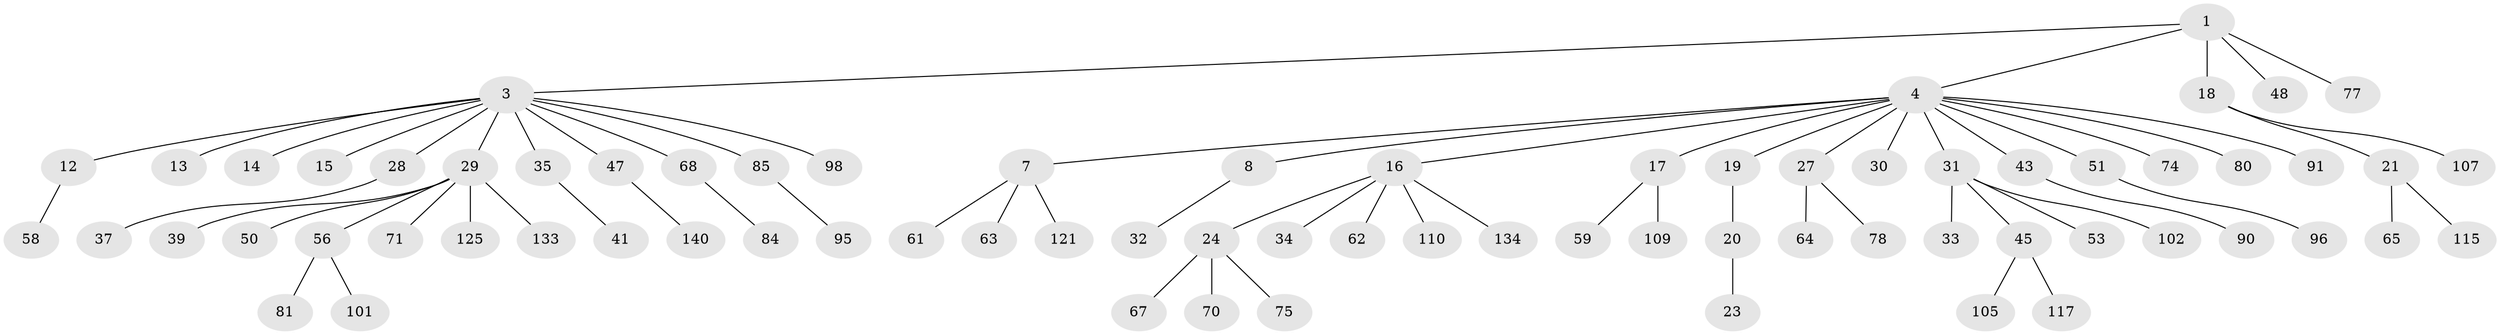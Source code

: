 // original degree distribution, {4: 0.06040268456375839, 5: 0.026845637583892617, 8: 0.013422818791946308, 3: 0.1476510067114094, 2: 0.24161073825503357, 1: 0.4966442953020134, 6: 0.013422818791946308}
// Generated by graph-tools (version 1.1) at 2025/15/03/09/25 04:15:40]
// undirected, 74 vertices, 73 edges
graph export_dot {
graph [start="1"]
  node [color=gray90,style=filled];
  1 [super="+2+118"];
  3 [super="+10+9+22"];
  4 [super="+6+5+11"];
  7;
  8;
  12;
  13;
  14;
  15;
  16;
  17 [super="+42"];
  18 [super="+44"];
  19 [super="+26+49"];
  20;
  21 [super="+46"];
  23 [super="+25"];
  24 [super="+55"];
  27;
  28;
  29 [super="+40"];
  30 [super="+88"];
  31;
  32 [super="+122+136"];
  33;
  34 [super="+76"];
  35 [super="+66+146"];
  37 [super="+143+147+129+52"];
  39;
  41;
  43;
  45 [super="+83"];
  47;
  48 [super="+54"];
  50 [super="+106+82"];
  51 [super="+97"];
  53;
  56 [super="+69+57"];
  58;
  59 [super="+123+103"];
  61 [super="+87+126"];
  62 [super="+94"];
  63;
  64;
  65;
  67;
  68 [super="+72+144"];
  70 [super="+92"];
  71;
  74 [super="+89"];
  75;
  77;
  78 [super="+100+79"];
  80;
  81 [super="+86"];
  84;
  85;
  90 [super="+112"];
  91;
  95 [super="+116"];
  96 [super="+113"];
  98 [super="+99"];
  101;
  102 [super="+127+137"];
  105 [super="+114"];
  107;
  109;
  110;
  115 [super="+119"];
  117;
  121;
  125;
  133;
  134;
  140;
  1 -- 48;
  1 -- 77;
  1 -- 18;
  1 -- 3;
  1 -- 4;
  3 -- 15;
  3 -- 98;
  3 -- 35;
  3 -- 29;
  3 -- 12;
  3 -- 13;
  3 -- 14;
  3 -- 28;
  3 -- 68;
  3 -- 85;
  3 -- 47;
  4 -- 8;
  4 -- 19;
  4 -- 27;
  4 -- 43;
  4 -- 91;
  4 -- 30;
  4 -- 16;
  4 -- 7;
  4 -- 80;
  4 -- 17;
  4 -- 51;
  4 -- 74;
  4 -- 31;
  7 -- 61;
  7 -- 63;
  7 -- 121;
  8 -- 32;
  12 -- 58;
  16 -- 24;
  16 -- 34;
  16 -- 62;
  16 -- 110;
  16 -- 134;
  17 -- 59;
  17 -- 109;
  18 -- 21;
  18 -- 107;
  19 -- 20;
  20 -- 23;
  21 -- 65;
  21 -- 115;
  24 -- 75;
  24 -- 67;
  24 -- 70;
  27 -- 64;
  27 -- 78;
  28 -- 37;
  29 -- 39;
  29 -- 50;
  29 -- 125;
  29 -- 133;
  29 -- 56;
  29 -- 71;
  31 -- 33;
  31 -- 45;
  31 -- 53;
  31 -- 102;
  35 -- 41;
  43 -- 90;
  45 -- 105;
  45 -- 117;
  47 -- 140;
  51 -- 96;
  56 -- 81;
  56 -- 101;
  68 -- 84;
  85 -- 95;
}
